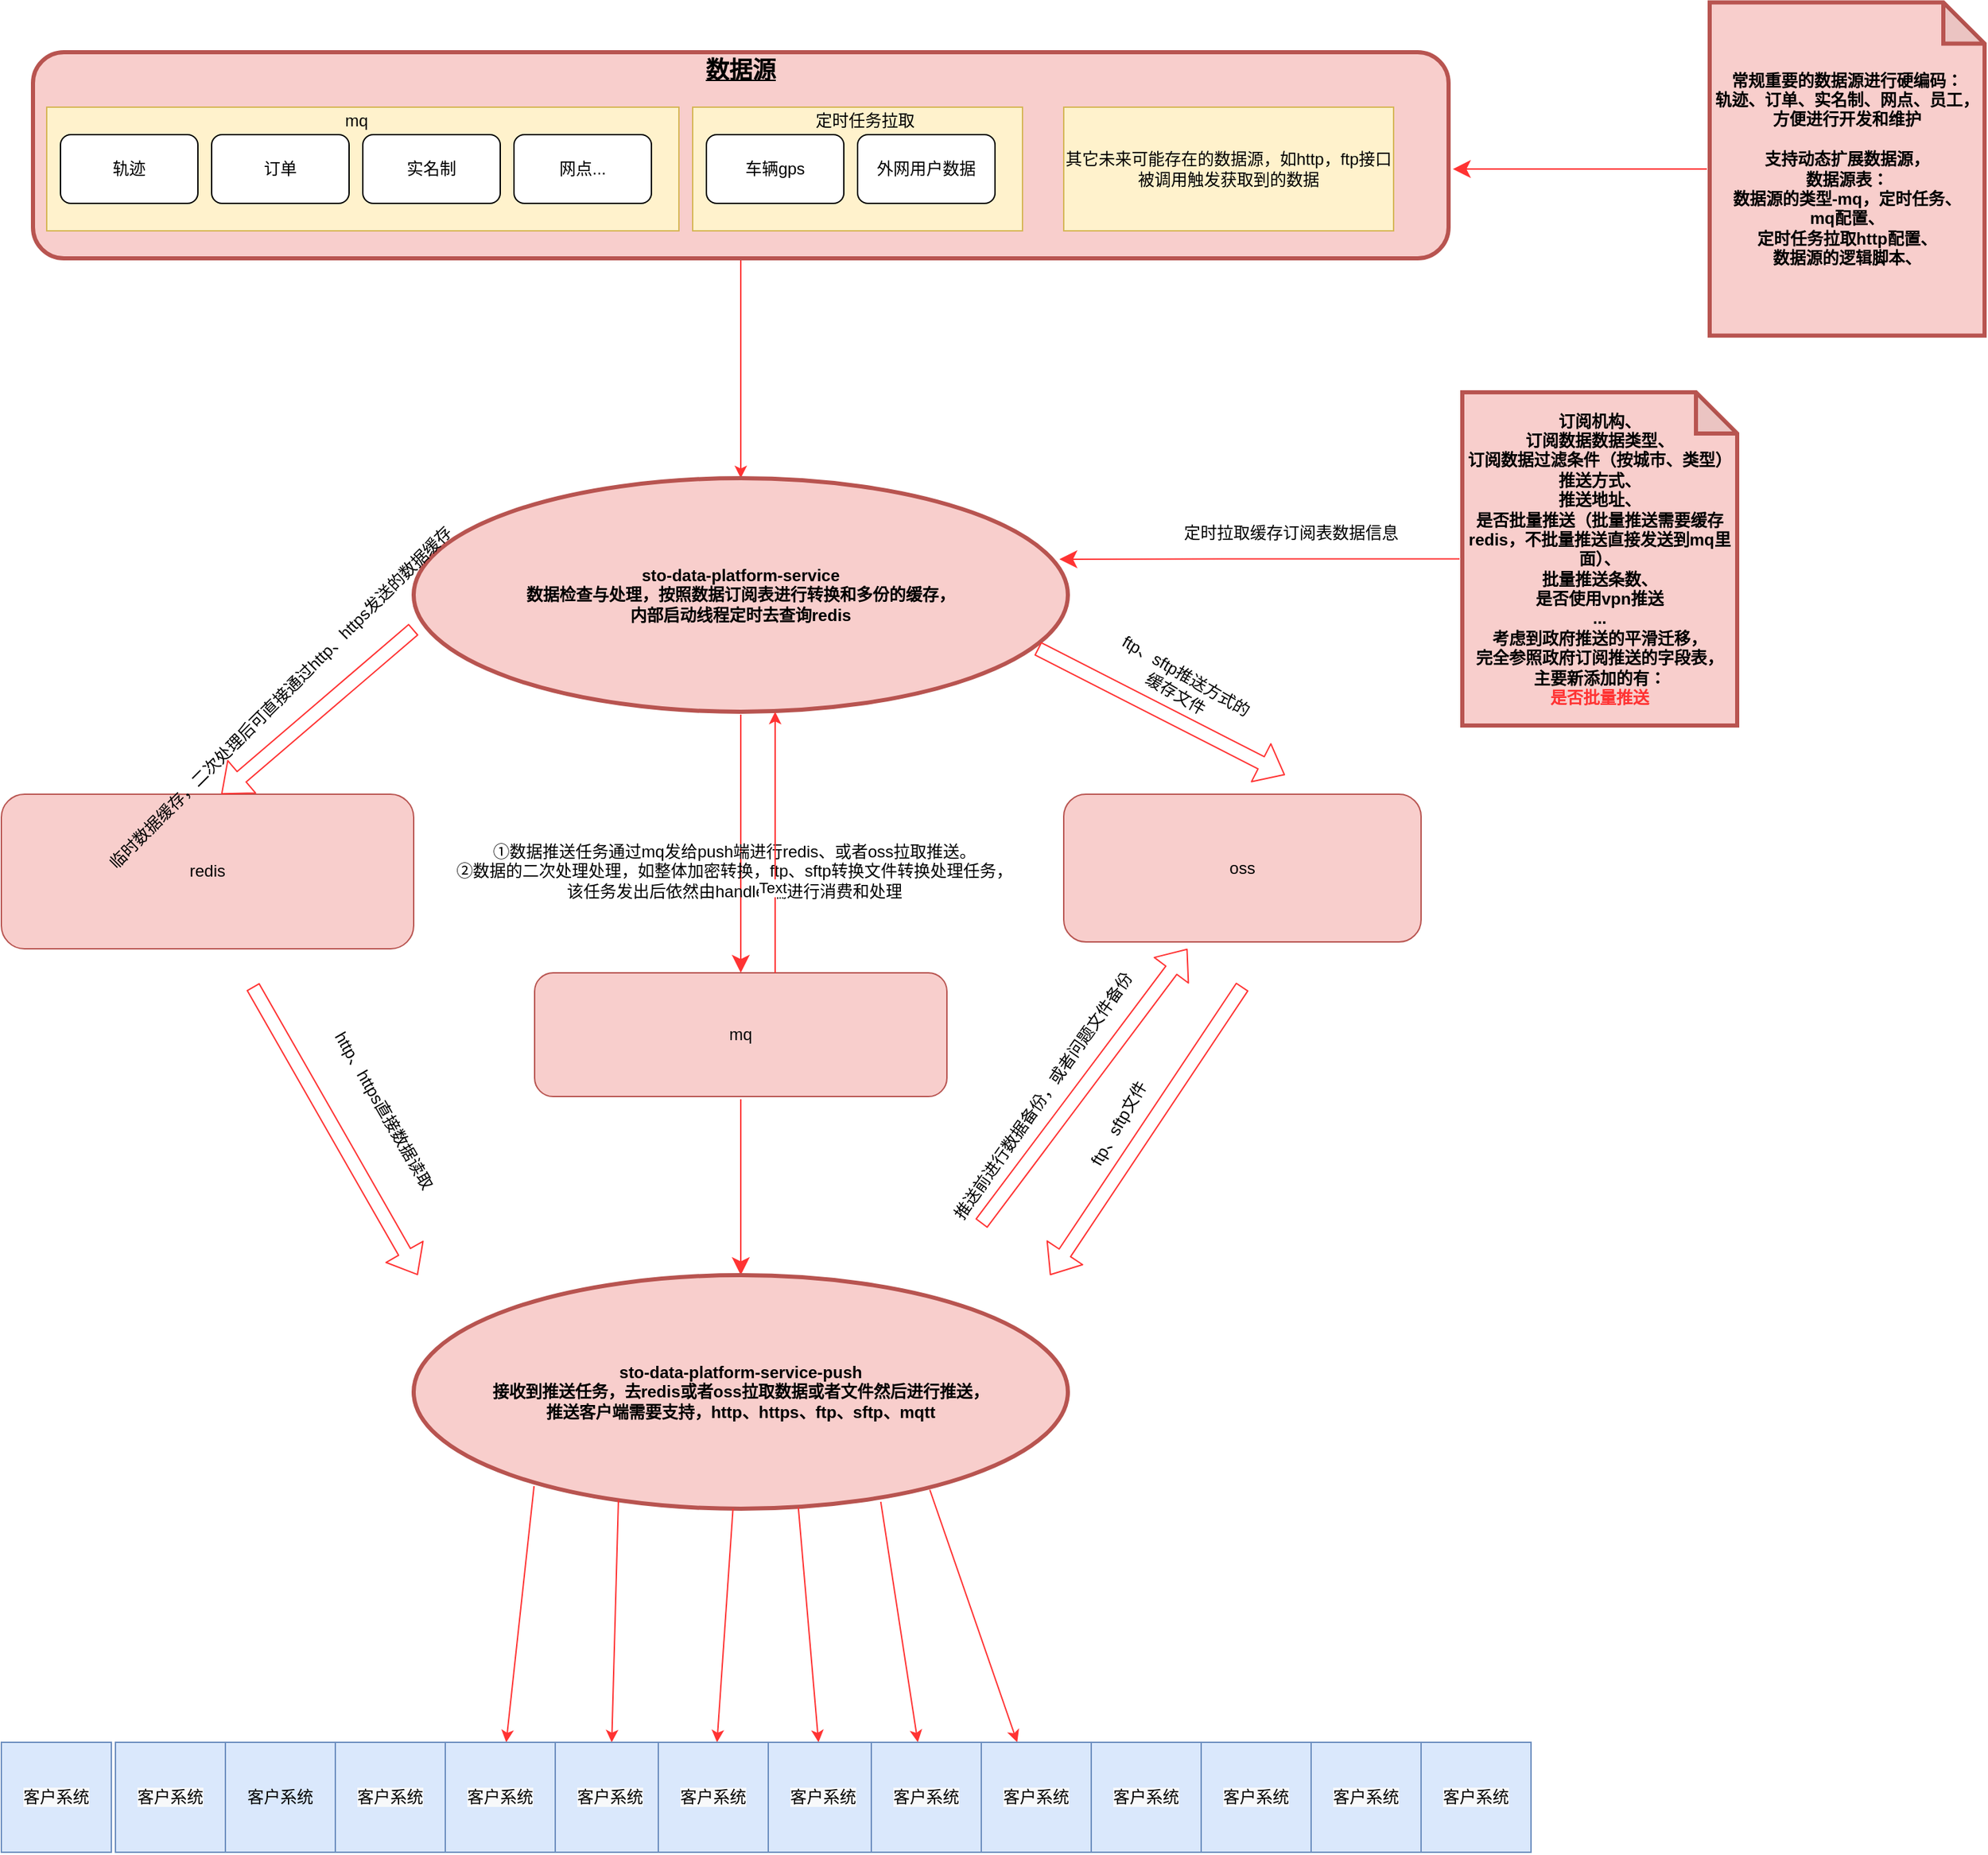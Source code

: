 <mxfile version="13.8.0" type="github">
  <diagram name="Page-1" id="c7558073-3199-34d8-9f00-42111426c3f3">
    <mxGraphModel dx="1422" dy="1931" grid="1" gridSize="10" guides="1" tooltips="1" connect="1" arrows="1" fold="1" page="1" pageScale="1" pageWidth="826" pageHeight="1169" background="#ffffff" math="0" shadow="0">
      <root>
        <mxCell id="0" />
        <mxCell id="1" parent="0" />
        <mxCell id="ZftnwTE5uSLvCgGLiOcV-122" value="" style="edgeStyle=orthogonalEdgeStyle;rounded=0;orthogonalLoop=1;jettySize=auto;html=1;exitX=0.5;exitY=1;exitDx=0;exitDy=0;strokeColor=#FF3333;" edge="1" parent="1" source="7" target="ZftnwTE5uSLvCgGLiOcV-121">
          <mxGeometry relative="1" as="geometry" />
        </mxCell>
        <mxCell id="7" value="&lt;p style=&quot;margin: 4px 0px 0px ; text-align: center ; text-decoration: underline ; font-size: 17px&quot;&gt;数据源&lt;/p&gt;" style="verticalAlign=middle;align=center;overflow=fill;fontSize=12;fontFamily=Helvetica;html=1;rounded=1;fontStyle=1;strokeWidth=3;fillColor=#f8cecc;strokeColor=#b85450;" parent="1" vertex="1">
          <mxGeometry x="30" y="20" width="1030" height="150" as="geometry" />
        </mxCell>
        <mxCell id="ZftnwTE5uSLvCgGLiOcV-102" value="" style="rounded=0;whiteSpace=wrap;html=1;fillColor=#fff2cc;strokeColor=#d6b656;" vertex="1" parent="1">
          <mxGeometry x="40" y="60" width="460" height="90" as="geometry" />
        </mxCell>
        <mxCell id="ZftnwTE5uSLvCgGLiOcV-103" value="轨迹" style="rounded=1;whiteSpace=wrap;html=1;" vertex="1" parent="1">
          <mxGeometry x="50" y="80" width="100" height="50" as="geometry" />
        </mxCell>
        <mxCell id="ZftnwTE5uSLvCgGLiOcV-107" value="订单" style="rounded=1;whiteSpace=wrap;html=1;" vertex="1" parent="1">
          <mxGeometry x="160" y="80" width="100" height="50" as="geometry" />
        </mxCell>
        <mxCell id="ZftnwTE5uSLvCgGLiOcV-108" value="实名制" style="rounded=1;whiteSpace=wrap;html=1;" vertex="1" parent="1">
          <mxGeometry x="270" y="80" width="100" height="50" as="geometry" />
        </mxCell>
        <mxCell id="ZftnwTE5uSLvCgGLiOcV-109" value="网点..." style="rounded=1;whiteSpace=wrap;html=1;" vertex="1" parent="1">
          <mxGeometry x="380" y="80" width="100" height="50" as="geometry" />
        </mxCell>
        <mxCell id="ZftnwTE5uSLvCgGLiOcV-110" value="mq" style="text;html=1;align=center;verticalAlign=middle;resizable=0;points=[];autosize=1;" vertex="1" parent="1">
          <mxGeometry x="250" y="60" width="30" height="20" as="geometry" />
        </mxCell>
        <mxCell id="ZftnwTE5uSLvCgGLiOcV-112" value="" style="rounded=0;whiteSpace=wrap;html=1;fillColor=#fff2cc;strokeColor=#d6b656;" vertex="1" parent="1">
          <mxGeometry x="510" y="60" width="240" height="90" as="geometry" />
        </mxCell>
        <mxCell id="ZftnwTE5uSLvCgGLiOcV-113" value="车辆gps" style="rounded=1;whiteSpace=wrap;html=1;" vertex="1" parent="1">
          <mxGeometry x="520" y="80" width="100" height="50" as="geometry" />
        </mxCell>
        <mxCell id="ZftnwTE5uSLvCgGLiOcV-114" value="外网用户数据" style="rounded=1;whiteSpace=wrap;html=1;" vertex="1" parent="1">
          <mxGeometry x="630" y="80" width="100" height="50" as="geometry" />
        </mxCell>
        <mxCell id="ZftnwTE5uSLvCgGLiOcV-117" value="定时任务拉取" style="text;html=1;align=center;verticalAlign=middle;resizable=0;points=[];autosize=1;" vertex="1" parent="1">
          <mxGeometry x="590" y="60" width="90" height="20" as="geometry" />
        </mxCell>
        <mxCell id="ZftnwTE5uSLvCgGLiOcV-118" value="其它未来可能存在的数据源，如http，ftp接口被调用触发获取到的数据" style="rounded=0;whiteSpace=wrap;html=1;fillColor=#fff2cc;strokeColor=#d6b656;" vertex="1" parent="1">
          <mxGeometry x="780" y="60" width="240" height="90" as="geometry" />
        </mxCell>
        <mxCell id="ZftnwTE5uSLvCgGLiOcV-135" style="edgeStyle=orthogonalEdgeStyle;rounded=1;jumpSize=8;orthogonalLoop=1;jettySize=auto;html=1;entryX=0.5;entryY=0;entryDx=0;entryDy=0;startSize=19;sourcePerimeterSpacing=2;endSize=10;targetPerimeterSpacing=13;strokeColor=#FF3333;" edge="1" parent="1" source="ZftnwTE5uSLvCgGLiOcV-121" target="ZftnwTE5uSLvCgGLiOcV-133">
          <mxGeometry relative="1" as="geometry" />
        </mxCell>
        <mxCell id="ZftnwTE5uSLvCgGLiOcV-121" value="sto-data-platform-service&lt;br&gt;数据检查与处理，按照数据订阅表进行转换和多份的缓存，&lt;br&gt;内部启动线程定时去查询redis" style="ellipse;whiteSpace=wrap;html=1;rounded=1;fontStyle=1;strokeColor=#b85450;strokeWidth=3;fillColor=#f8cecc;" vertex="1" parent="1">
          <mxGeometry x="307" y="330" width="476" height="170" as="geometry" />
        </mxCell>
        <mxCell id="ZftnwTE5uSLvCgGLiOcV-146" style="edgeStyle=orthogonalEdgeStyle;rounded=1;jumpSize=8;orthogonalLoop=1;jettySize=auto;html=1;entryX=0.987;entryY=0.347;entryDx=0;entryDy=0;entryPerimeter=0;startSize=19;sourcePerimeterSpacing=2;endSize=10;targetPerimeterSpacing=13;strokeColor=#FF3333;fillColor=#FFFFFF;" edge="1" parent="1" source="ZftnwTE5uSLvCgGLiOcV-123" target="ZftnwTE5uSLvCgGLiOcV-121">
          <mxGeometry relative="1" as="geometry" />
        </mxCell>
        <mxCell id="ZftnwTE5uSLvCgGLiOcV-123" value="订阅机构、&lt;br&gt;订阅数据数据类型、&lt;br&gt;订阅数据过滤条件（按城市、类型）&lt;br&gt;推送方式、&lt;br&gt;推送地址、&lt;br&gt;是否批量推送（批量推送需要缓存redis，不批量推送直接发送到mq里面）、&lt;br&gt;批量推送条数、&lt;br&gt;是否使用vpn推送&lt;br&gt;...&lt;br&gt;考虑到政府推送的平滑迁移，&lt;br&gt;完全参照政府订阅推送的字段表，&lt;br&gt;主要新添加的有：&lt;br&gt;&lt;font color=&quot;#ff3333&quot;&gt;是否批量推送&lt;/font&gt;" style="shape=note;whiteSpace=wrap;html=1;backgroundOutline=1;darkOpacity=0.05;rounded=1;fontStyle=1;strokeColor=#b85450;strokeWidth=3;fillColor=#f8cecc;" vertex="1" parent="1">
          <mxGeometry x="1070" y="267.5" width="200" height="242.5" as="geometry" />
        </mxCell>
        <mxCell id="ZftnwTE5uSLvCgGLiOcV-150" style="edgeStyle=orthogonalEdgeStyle;rounded=1;jumpSize=8;orthogonalLoop=1;jettySize=auto;html=1;entryX=0.5;entryY=0;entryDx=0;entryDy=0;startSize=19;sourcePerimeterSpacing=2;endSize=10;targetPerimeterSpacing=13;strokeColor=#FF3333;fillColor=#FFFFFF;" edge="1" parent="1" source="ZftnwTE5uSLvCgGLiOcV-133" target="ZftnwTE5uSLvCgGLiOcV-149">
          <mxGeometry relative="1" as="geometry" />
        </mxCell>
        <mxCell id="ZftnwTE5uSLvCgGLiOcV-133" value="mq" style="rounded=1;whiteSpace=wrap;html=1;fillColor=#f8cecc;strokeColor=#b85450;" vertex="1" parent="1">
          <mxGeometry x="395" y="690" width="300" height="90" as="geometry" />
        </mxCell>
        <mxCell id="ZftnwTE5uSLvCgGLiOcV-134" value="redis" style="rounded=1;whiteSpace=wrap;html=1;fillColor=#f8cecc;strokeColor=#b85450;" vertex="1" parent="1">
          <mxGeometry x="7" y="560" width="300" height="112.5" as="geometry" />
        </mxCell>
        <mxCell id="ZftnwTE5uSLvCgGLiOcV-136" value="oss" style="rounded=1;whiteSpace=wrap;html=1;fillColor=#f8cecc;strokeColor=#b85450;" vertex="1" parent="1">
          <mxGeometry x="780" y="560" width="260" height="107.5" as="geometry" />
        </mxCell>
        <mxCell id="ZftnwTE5uSLvCgGLiOcV-141" value="" style="shape=flexArrow;endArrow=classic;html=1;strokeColor=#FF3333;fillColor=#FFFFFF;" edge="1" parent="1">
          <mxGeometry width="50" height="50" relative="1" as="geometry">
            <mxPoint x="307" y="440" as="sourcePoint" />
            <mxPoint x="167" y="560" as="targetPoint" />
          </mxGeometry>
        </mxCell>
        <mxCell id="ZftnwTE5uSLvCgGLiOcV-143" value="" style="shape=flexArrow;endArrow=classic;html=1;strokeColor=#FF3333;fillColor=#FFFFFF;" edge="1" parent="1">
          <mxGeometry width="50" height="50" relative="1" as="geometry">
            <mxPoint x="761" y="454" as="sourcePoint" />
            <mxPoint x="941" y="546" as="targetPoint" />
          </mxGeometry>
        </mxCell>
        <mxCell id="ZftnwTE5uSLvCgGLiOcV-144" value="ftp、sftp推送方式的&lt;br&gt;缓存文件" style="text;html=1;align=center;verticalAlign=middle;resizable=0;points=[];autosize=1;rotation=30;" vertex="1" parent="1">
          <mxGeometry x="805" y="465" width="120" height="30" as="geometry" />
        </mxCell>
        <mxCell id="ZftnwTE5uSLvCgGLiOcV-145" value="定时拉取缓存订阅表数据信息" style="text;html=1;align=center;verticalAlign=middle;resizable=0;points=[];autosize=1;" vertex="1" parent="1">
          <mxGeometry x="860" y="360" width="170" height="20" as="geometry" />
        </mxCell>
        <mxCell id="ZftnwTE5uSLvCgGLiOcV-148" value="①数据推送任务通过mq发给push端进行redis、或者oss拉取推送。&lt;br&gt;②数据的二次处理处理，如整体加密转换，ftp、sftp转换文件转换处理任务，&lt;br&gt;该任务发出后依然由handler端进行消费和处理" style="text;html=1;align=center;verticalAlign=middle;resizable=0;points=[];autosize=1;" vertex="1" parent="1">
          <mxGeometry x="330" y="591.25" width="420" height="50" as="geometry" />
        </mxCell>
        <mxCell id="ZftnwTE5uSLvCgGLiOcV-149" value="sto-data-platform-service-push&lt;br&gt;接收到推送任务，去redis或者oss拉取数据或者文件然后进行推送，&lt;br&gt;推送客户端需要支持，http、https、ftp、sftp、mqtt" style="ellipse;whiteSpace=wrap;html=1;rounded=1;fontStyle=1;strokeColor=#b85450;strokeWidth=3;fillColor=#f8cecc;" vertex="1" parent="1">
          <mxGeometry x="307" y="910" width="476" height="170" as="geometry" />
        </mxCell>
        <mxCell id="ZftnwTE5uSLvCgGLiOcV-152" value="" style="shape=flexArrow;endArrow=classic;html=1;strokeColor=#FF3333;fillColor=#FFFFFF;" edge="1" parent="1">
          <mxGeometry width="50" height="50" relative="1" as="geometry">
            <mxPoint x="190" y="700" as="sourcePoint" />
            <mxPoint x="310" y="910" as="targetPoint" />
          </mxGeometry>
        </mxCell>
        <mxCell id="ZftnwTE5uSLvCgGLiOcV-153" value="" style="shape=flexArrow;endArrow=classic;html=1;strokeColor=#FF3333;fillColor=#FFFFFF;" edge="1" parent="1">
          <mxGeometry width="50" height="50" relative="1" as="geometry">
            <mxPoint x="910" y="700" as="sourcePoint" />
            <mxPoint x="770" y="910" as="targetPoint" />
          </mxGeometry>
        </mxCell>
        <mxCell id="ZftnwTE5uSLvCgGLiOcV-155" style="edgeStyle=orthogonalEdgeStyle;rounded=1;jumpSize=8;orthogonalLoop=1;jettySize=auto;html=1;entryX=1.003;entryY=0.567;entryDx=0;entryDy=0;entryPerimeter=0;startSize=19;sourcePerimeterSpacing=2;endSize=10;targetPerimeterSpacing=13;strokeColor=#FF3333;fillColor=#FFFFFF;" edge="1" parent="1" source="ZftnwTE5uSLvCgGLiOcV-154" target="7">
          <mxGeometry relative="1" as="geometry" />
        </mxCell>
        <mxCell id="ZftnwTE5uSLvCgGLiOcV-154" value="常规重要的数据源进行硬编码：&lt;br&gt;轨迹、订单、实名制、网点、员工，方便进行开发和维护&lt;br&gt;&lt;br&gt;支持动态扩展数据源，&lt;br&gt;数据源表：&lt;br&gt;数据源的类型-mq，定时任务、&lt;br&gt;mq配置、&lt;br&gt;定时任务拉取http配置、&lt;br&gt;数据源的逻辑脚本、&lt;br&gt;" style="shape=note;whiteSpace=wrap;html=1;backgroundOutline=1;darkOpacity=0.05;rounded=1;fontStyle=1;strokeColor=#b85450;strokeWidth=3;fillColor=#f8cecc;" vertex="1" parent="1">
          <mxGeometry x="1250" y="-16.25" width="200" height="242.5" as="geometry" />
        </mxCell>
        <mxCell id="ZftnwTE5uSLvCgGLiOcV-157" value="" style="endArrow=classic;html=1;strokeColor=#FF3333;fillColor=#FFFFFF;" edge="1" parent="1">
          <mxGeometry width="50" height="50" relative="1" as="geometry">
            <mxPoint x="570" y="690" as="sourcePoint" />
            <mxPoint x="570" y="500" as="targetPoint" />
            <Array as="points" />
          </mxGeometry>
        </mxCell>
        <mxCell id="ZftnwTE5uSLvCgGLiOcV-191" value="Text" style="edgeLabel;html=1;align=center;verticalAlign=middle;resizable=0;points=[];" vertex="1" connectable="0" parent="ZftnwTE5uSLvCgGLiOcV-157">
          <mxGeometry x="-0.337" y="2" relative="1" as="geometry">
            <mxPoint y="1" as="offset" />
          </mxGeometry>
        </mxCell>
        <mxCell id="ZftnwTE5uSLvCgGLiOcV-160" value="临时数据缓存，二次处理后可直接通过http、https发送的数据缓存" style="text;html=1;align=center;verticalAlign=middle;resizable=0;points=[];autosize=1;rotation=-45;" vertex="1" parent="1">
          <mxGeometry x="30" y="480" width="360" height="20" as="geometry" />
        </mxCell>
        <mxCell id="ZftnwTE5uSLvCgGLiOcV-161" value="http、https直接数据读取" style="text;html=1;align=center;verticalAlign=middle;resizable=0;points=[];autosize=1;rotation=60;" vertex="1" parent="1">
          <mxGeometry x="210" y="780" width="150" height="20" as="geometry" />
        </mxCell>
        <mxCell id="ZftnwTE5uSLvCgGLiOcV-162" value="ftp、sftp文件" style="text;html=1;align=center;verticalAlign=middle;resizable=0;points=[];autosize=1;rotation=-60;" vertex="1" parent="1">
          <mxGeometry x="780" y="790" width="80" height="20" as="geometry" />
        </mxCell>
        <mxCell id="ZftnwTE5uSLvCgGLiOcV-163" value="" style="endArrow=classic;html=1;strokeColor=#FF3333;fillColor=#FFFFFF;exitX=0.313;exitY=0.961;exitDx=0;exitDy=0;exitPerimeter=0;" edge="1" parent="1" source="ZftnwTE5uSLvCgGLiOcV-149" target="ZftnwTE5uSLvCgGLiOcV-164">
          <mxGeometry width="50" height="50" relative="1" as="geometry">
            <mxPoint x="370" y="1120" as="sourcePoint" />
            <mxPoint x="230" y="1260" as="targetPoint" />
          </mxGeometry>
        </mxCell>
        <mxCell id="ZftnwTE5uSLvCgGLiOcV-164" value="&#xa;&#xa;&lt;span style=&quot;color: rgb(0, 0, 0); font-family: helvetica; font-size: 12px; font-style: normal; font-weight: 400; letter-spacing: normal; text-align: center; text-indent: 0px; text-transform: none; word-spacing: 0px; background-color: rgb(248, 249, 250); display: inline; float: none;&quot;&gt;客户系统&lt;/span&gt;&#xa;&#xa;" style="whiteSpace=wrap;html=1;aspect=fixed;fillColor=#dae8fc;strokeColor=#6c8ebf;" vertex="1" parent="1">
          <mxGeometry x="410" y="1250" width="80" height="80" as="geometry" />
        </mxCell>
        <mxCell id="ZftnwTE5uSLvCgGLiOcV-165" value="" style="endArrow=classic;html=1;strokeColor=#FF3333;fillColor=#FFFFFF;" edge="1" parent="1" target="ZftnwTE5uSLvCgGLiOcV-166" source="ZftnwTE5uSLvCgGLiOcV-149">
          <mxGeometry width="50" height="50" relative="1" as="geometry">
            <mxPoint x="530" y="1110" as="sourcePoint" />
            <mxPoint x="390" y="1250" as="targetPoint" />
          </mxGeometry>
        </mxCell>
        <mxCell id="ZftnwTE5uSLvCgGLiOcV-166" value="&#xa;&#xa;&lt;span style=&quot;color: rgb(0, 0, 0); font-family: helvetica; font-size: 12px; font-style: normal; font-weight: 400; letter-spacing: normal; text-align: center; text-indent: 0px; text-transform: none; word-spacing: 0px; background-color: rgb(248, 249, 250); display: inline; float: none;&quot;&gt;客户系统&lt;/span&gt;&#xa;&#xa;" style="whiteSpace=wrap;html=1;aspect=fixed;fillColor=#dae8fc;strokeColor=#6c8ebf;" vertex="1" parent="1">
          <mxGeometry x="485" y="1250" width="80" height="80" as="geometry" />
        </mxCell>
        <mxCell id="ZftnwTE5uSLvCgGLiOcV-167" value="" style="endArrow=classic;html=1;strokeColor=#FF3333;fillColor=#FFFFFF;exitX=0.184;exitY=0.903;exitDx=0;exitDy=0;exitPerimeter=0;" edge="1" parent="1" target="ZftnwTE5uSLvCgGLiOcV-168" source="ZftnwTE5uSLvCgGLiOcV-149">
          <mxGeometry width="50" height="50" relative="1" as="geometry">
            <mxPoint x="290" y="1110" as="sourcePoint" />
            <mxPoint x="250" y="1280" as="targetPoint" />
          </mxGeometry>
        </mxCell>
        <mxCell id="ZftnwTE5uSLvCgGLiOcV-168" value="&#xa;&#xa;&lt;span style=&quot;color: rgb(0, 0, 0); font-family: helvetica; font-size: 12px; font-style: normal; font-weight: 400; letter-spacing: normal; text-align: center; text-indent: 0px; text-transform: none; word-spacing: 0px; background-color: rgb(248, 249, 250); display: inline; float: none;&quot;&gt;客户系统&lt;/span&gt;&#xa;&#xa;" style="whiteSpace=wrap;html=1;aspect=fixed;fillColor=#dae8fc;strokeColor=#6c8ebf;" vertex="1" parent="1">
          <mxGeometry x="330" y="1250" width="80" height="80" as="geometry" />
        </mxCell>
        <mxCell id="ZftnwTE5uSLvCgGLiOcV-169" value="" style="endArrow=classic;html=1;strokeColor=#FF3333;fillColor=#FFFFFF;exitX=0.588;exitY=0.995;exitDx=0;exitDy=0;exitPerimeter=0;" edge="1" parent="1" target="ZftnwTE5uSLvCgGLiOcV-170" source="ZftnwTE5uSLvCgGLiOcV-149">
          <mxGeometry width="50" height="50" relative="1" as="geometry">
            <mxPoint x="660" y="1110" as="sourcePoint" />
            <mxPoint x="520" y="1250" as="targetPoint" />
            <Array as="points" />
          </mxGeometry>
        </mxCell>
        <mxCell id="ZftnwTE5uSLvCgGLiOcV-170" value="&#xa;&#xa;&lt;span style=&quot;color: rgb(0, 0, 0); font-family: helvetica; font-size: 12px; font-style: normal; font-weight: 400; letter-spacing: normal; text-align: center; text-indent: 0px; text-transform: none; word-spacing: 0px; background-color: rgb(248, 249, 250); display: inline; float: none;&quot;&gt;客户系统&lt;/span&gt;&#xa;&#xa;" style="whiteSpace=wrap;html=1;aspect=fixed;fillColor=#dae8fc;strokeColor=#6c8ebf;" vertex="1" parent="1">
          <mxGeometry x="565" y="1250" width="80" height="80" as="geometry" />
        </mxCell>
        <mxCell id="ZftnwTE5uSLvCgGLiOcV-171" value="" style="endArrow=classic;html=1;strokeColor=#FF3333;fillColor=#FFFFFF;exitX=0.714;exitY=0.97;exitDx=0;exitDy=0;exitPerimeter=0;" edge="1" parent="1" target="ZftnwTE5uSLvCgGLiOcV-172" source="ZftnwTE5uSLvCgGLiOcV-149">
          <mxGeometry width="50" height="50" relative="1" as="geometry">
            <mxPoint x="800" y="1120" as="sourcePoint" />
            <mxPoint x="660" y="1260" as="targetPoint" />
            <Array as="points" />
          </mxGeometry>
        </mxCell>
        <mxCell id="ZftnwTE5uSLvCgGLiOcV-172" value="&#xa;&#xa;&lt;span style=&quot;color: rgb(0, 0, 0); font-family: helvetica; font-size: 12px; font-style: normal; font-weight: 400; letter-spacing: normal; text-align: center; text-indent: 0px; text-transform: none; word-spacing: 0px; background-color: rgb(248, 249, 250); display: inline; float: none;&quot;&gt;客户系统&lt;/span&gt;&#xa;&#xa;" style="whiteSpace=wrap;html=1;aspect=fixed;fillColor=#dae8fc;strokeColor=#6c8ebf;" vertex="1" parent="1">
          <mxGeometry x="640" y="1250" width="80" height="80" as="geometry" />
        </mxCell>
        <mxCell id="ZftnwTE5uSLvCgGLiOcV-173" value="" style="endArrow=classic;html=1;strokeColor=#FF3333;fillColor=#FFFFFF;exitX=0.789;exitY=0.919;exitDx=0;exitDy=0;exitPerimeter=0;" edge="1" parent="1" target="ZftnwTE5uSLvCgGLiOcV-174" source="ZftnwTE5uSLvCgGLiOcV-149">
          <mxGeometry width="50" height="50" relative="1" as="geometry">
            <mxPoint x="970" y="1120" as="sourcePoint" />
            <mxPoint x="830" y="1260" as="targetPoint" />
          </mxGeometry>
        </mxCell>
        <mxCell id="ZftnwTE5uSLvCgGLiOcV-174" value="&#xa;&#xa;&lt;span style=&quot;color: rgb(0, 0, 0); font-family: helvetica; font-size: 12px; font-style: normal; font-weight: 400; letter-spacing: normal; text-align: center; text-indent: 0px; text-transform: none; word-spacing: 0px; background-color: rgb(248, 249, 250); display: inline; float: none;&quot;&gt;客户系统&lt;/span&gt;&#xa;&#xa;" style="whiteSpace=wrap;html=1;aspect=fixed;fillColor=#dae8fc;strokeColor=#6c8ebf;" vertex="1" parent="1">
          <mxGeometry x="720" y="1250" width="80" height="80" as="geometry" />
        </mxCell>
        <mxCell id="ZftnwTE5uSLvCgGLiOcV-179" value="&#xa;&#xa;&lt;span style=&quot;color: rgb(0, 0, 0); font-family: helvetica; font-size: 12px; font-style: normal; font-weight: 400; letter-spacing: normal; text-align: center; text-indent: 0px; text-transform: none; word-spacing: 0px; background-color: rgb(248, 249, 250); display: inline; float: none;&quot;&gt;客户系统&lt;/span&gt;&#xa;&#xa;" style="whiteSpace=wrap;html=1;aspect=fixed;fillColor=#dae8fc;strokeColor=#6c8ebf;" vertex="1" parent="1">
          <mxGeometry x="250" y="1250" width="80" height="80" as="geometry" />
        </mxCell>
        <mxCell id="ZftnwTE5uSLvCgGLiOcV-181" value="&#xa;&#xa;&lt;span style=&quot;color: rgb(0, 0, 0); font-family: helvetica; font-size: 12px; font-style: normal; font-weight: 400; letter-spacing: normal; text-align: center; text-indent: 0px; text-transform: none; word-spacing: 0px; background-color: rgb(248, 249, 250); display: inline; float: none;&quot;&gt;客户系统&lt;/span&gt;&#xa;&#xa;" style="whiteSpace=wrap;html=1;aspect=fixed;fillColor=#dae8fc;strokeColor=#6c8ebf;" vertex="1" parent="1">
          <mxGeometry x="800" y="1250" width="80" height="80" as="geometry" />
        </mxCell>
        <mxCell id="ZftnwTE5uSLvCgGLiOcV-183" value="客户系统" style="whiteSpace=wrap;html=1;aspect=fixed;fillColor=#dae8fc;strokeColor=#6c8ebf;" vertex="1" parent="1">
          <mxGeometry x="170" y="1250" width="80" height="80" as="geometry" />
        </mxCell>
        <mxCell id="ZftnwTE5uSLvCgGLiOcV-185" value="&#xa;&#xa;&lt;span style=&quot;color: rgb(0, 0, 0); font-family: helvetica; font-size: 12px; font-style: normal; font-weight: 400; letter-spacing: normal; text-align: center; text-indent: 0px; text-transform: none; word-spacing: 0px; background-color: rgb(248, 249, 250); display: inline; float: none;&quot;&gt;客户系统&lt;/span&gt;&#xa;&#xa;" style="whiteSpace=wrap;html=1;aspect=fixed;fillColor=#dae8fc;strokeColor=#6c8ebf;" vertex="1" parent="1">
          <mxGeometry x="880" y="1250" width="80" height="80" as="geometry" />
        </mxCell>
        <mxCell id="ZftnwTE5uSLvCgGLiOcV-186" value="&#xa;&#xa;&lt;span style=&quot;color: rgb(0, 0, 0); font-family: helvetica; font-size: 12px; font-style: normal; font-weight: 400; letter-spacing: normal; text-align: center; text-indent: 0px; text-transform: none; word-spacing: 0px; background-color: rgb(248, 249, 250); display: inline; float: none;&quot;&gt;客户系统&lt;/span&gt;&#xa;&#xa;" style="whiteSpace=wrap;html=1;aspect=fixed;fillColor=#dae8fc;strokeColor=#6c8ebf;" vertex="1" parent="1">
          <mxGeometry x="960" y="1250" width="80" height="80" as="geometry" />
        </mxCell>
        <mxCell id="ZftnwTE5uSLvCgGLiOcV-187" value="&#xa;&#xa;&lt;span style=&quot;color: rgb(0, 0, 0); font-family: helvetica; font-size: 12px; font-style: normal; font-weight: 400; letter-spacing: normal; text-align: center; text-indent: 0px; text-transform: none; word-spacing: 0px; background-color: rgb(248, 249, 250); display: inline; float: none;&quot;&gt;客户系统&lt;/span&gt;&#xa;&#xa;" style="whiteSpace=wrap;html=1;aspect=fixed;fillColor=#dae8fc;strokeColor=#6c8ebf;" vertex="1" parent="1">
          <mxGeometry x="1040" y="1250" width="80" height="80" as="geometry" />
        </mxCell>
        <mxCell id="ZftnwTE5uSLvCgGLiOcV-188" value="&#xa;&#xa;&lt;span style=&quot;color: rgb(0, 0, 0); font-family: helvetica; font-size: 12px; font-style: normal; font-weight: 400; letter-spacing: normal; text-align: center; text-indent: 0px; text-transform: none; word-spacing: 0px; background-color: rgb(248, 249, 250); display: inline; float: none;&quot;&gt;客户系统&lt;/span&gt;&#xa;&#xa;" style="whiteSpace=wrap;html=1;aspect=fixed;fillColor=#dae8fc;strokeColor=#6c8ebf;" vertex="1" parent="1">
          <mxGeometry x="90" y="1250" width="80" height="80" as="geometry" />
        </mxCell>
        <mxCell id="ZftnwTE5uSLvCgGLiOcV-189" value="&#xa;&#xa;&lt;span style=&quot;color: rgb(0, 0, 0); font-family: helvetica; font-size: 12px; font-style: normal; font-weight: 400; letter-spacing: normal; text-align: center; text-indent: 0px; text-transform: none; word-spacing: 0px; background-color: rgb(248, 249, 250); display: inline; float: none;&quot;&gt;客户系统&lt;/span&gt;&#xa;&#xa;" style="whiteSpace=wrap;html=1;aspect=fixed;fillColor=#dae8fc;strokeColor=#6c8ebf;" vertex="1" parent="1">
          <mxGeometry x="7" y="1250" width="80" height="80" as="geometry" />
        </mxCell>
        <mxCell id="ZftnwTE5uSLvCgGLiOcV-192" value="" style="shape=flexArrow;endArrow=classic;html=1;strokeColor=#FF3333;fillColor=#FFFFFF;" edge="1" parent="1">
          <mxGeometry width="50" height="50" relative="1" as="geometry">
            <mxPoint x="720" y="872.5" as="sourcePoint" />
            <mxPoint x="870" y="672.5" as="targetPoint" />
          </mxGeometry>
        </mxCell>
        <mxCell id="ZftnwTE5uSLvCgGLiOcV-193" value="推送前进行数据备份，或者问题文件备份" style="text;html=1;align=center;verticalAlign=middle;resizable=0;points=[];autosize=1;rotation=-55;" vertex="1" parent="1">
          <mxGeometry x="650" y="770" width="230" height="20" as="geometry" />
        </mxCell>
      </root>
    </mxGraphModel>
  </diagram>
</mxfile>
